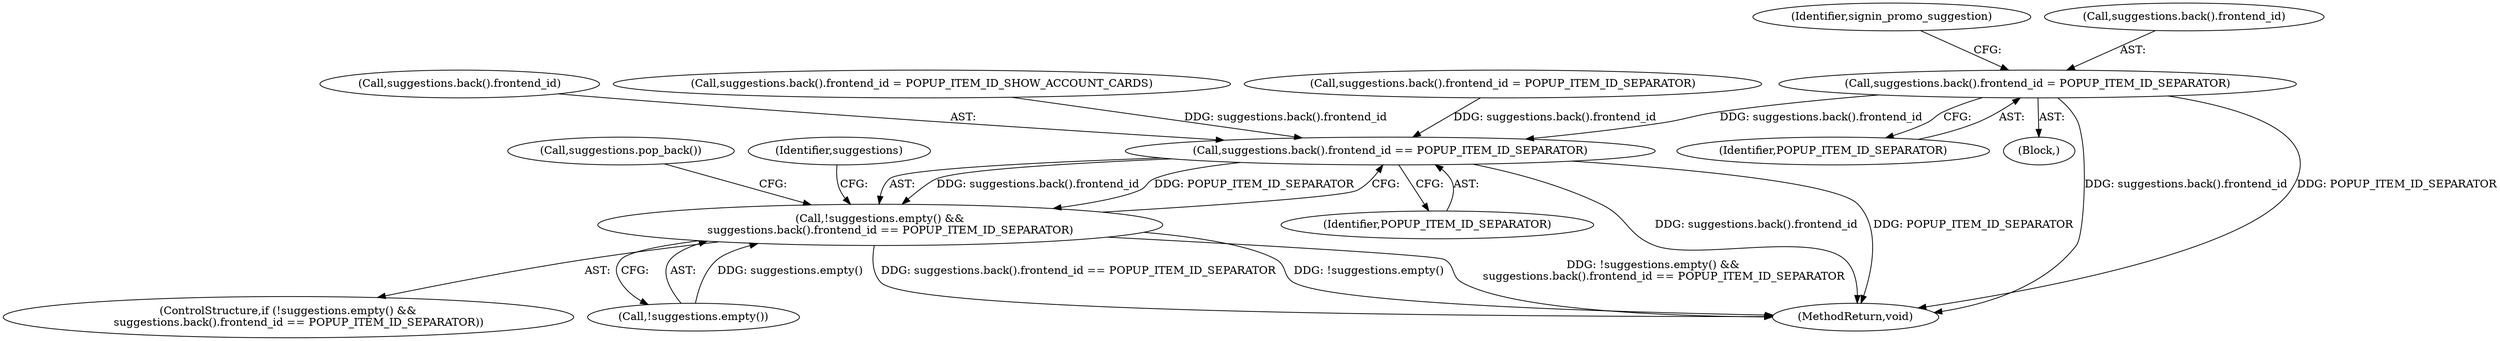 digraph "1_Chrome_f2d26633cbd50735ac2af30436888b71ac0abad3_4@del" {
"1000206" [label="(Call,suggestions.back().frontend_id = POPUP_ITEM_ID_SEPARATOR)"];
"1000225" [label="(Call,suggestions.back().frontend_id == POPUP_ITEM_ID_SEPARATOR)"];
"1000222" [label="(Call,!suggestions.empty() &&\n      suggestions.back().frontend_id == POPUP_ITEM_ID_SEPARATOR)"];
"1000226" [label="(Call,suggestions.back().frontend_id)"];
"1000229" [label="(Identifier,POPUP_ITEM_ID_SEPARATOR)"];
"1000221" [label="(ControlStructure,if (!suggestions.empty() &&\n      suggestions.back().frontend_id == POPUP_ITEM_ID_SEPARATOR))"];
"1000206" [label="(Call,suggestions.back().frontend_id = POPUP_ITEM_ID_SEPARATOR)"];
"1000210" [label="(Identifier,POPUP_ITEM_ID_SEPARATOR)"];
"1000222" [label="(Call,!suggestions.empty() &&\n      suggestions.back().frontend_id == POPUP_ITEM_ID_SEPARATOR)"];
"1000225" [label="(Call,suggestions.back().frontend_id == POPUP_ITEM_ID_SEPARATOR)"];
"1000223" [label="(Call,!suggestions.empty())"];
"1000231" [label="(Call,suggestions.pop_back())"];
"1000203" [label="(Block,)"];
"1000214" [label="(Identifier,signin_promo_suggestion)"];
"1000179" [label="(Call,suggestions.back().frontend_id = POPUP_ITEM_ID_SHOW_ACCOUNT_CARDS)"];
"1000234" [label="(Identifier,suggestions)"];
"1000124" [label="(Call,suggestions.back().frontend_id = POPUP_ITEM_ID_SEPARATOR)"];
"1000253" [label="(MethodReturn,void)"];
"1000207" [label="(Call,suggestions.back().frontend_id)"];
"1000206" -> "1000203"  [label="AST: "];
"1000206" -> "1000210"  [label="CFG: "];
"1000207" -> "1000206"  [label="AST: "];
"1000210" -> "1000206"  [label="AST: "];
"1000214" -> "1000206"  [label="CFG: "];
"1000206" -> "1000253"  [label="DDG: suggestions.back().frontend_id"];
"1000206" -> "1000253"  [label="DDG: POPUP_ITEM_ID_SEPARATOR"];
"1000206" -> "1000225"  [label="DDG: suggestions.back().frontend_id"];
"1000225" -> "1000222"  [label="AST: "];
"1000225" -> "1000229"  [label="CFG: "];
"1000226" -> "1000225"  [label="AST: "];
"1000229" -> "1000225"  [label="AST: "];
"1000222" -> "1000225"  [label="CFG: "];
"1000225" -> "1000253"  [label="DDG: suggestions.back().frontend_id"];
"1000225" -> "1000253"  [label="DDG: POPUP_ITEM_ID_SEPARATOR"];
"1000225" -> "1000222"  [label="DDG: suggestions.back().frontend_id"];
"1000225" -> "1000222"  [label="DDG: POPUP_ITEM_ID_SEPARATOR"];
"1000124" -> "1000225"  [label="DDG: suggestions.back().frontend_id"];
"1000179" -> "1000225"  [label="DDG: suggestions.back().frontend_id"];
"1000222" -> "1000221"  [label="AST: "];
"1000222" -> "1000223"  [label="CFG: "];
"1000223" -> "1000222"  [label="AST: "];
"1000231" -> "1000222"  [label="CFG: "];
"1000234" -> "1000222"  [label="CFG: "];
"1000222" -> "1000253"  [label="DDG: suggestions.back().frontend_id == POPUP_ITEM_ID_SEPARATOR"];
"1000222" -> "1000253"  [label="DDG: !suggestions.empty()"];
"1000222" -> "1000253"  [label="DDG: !suggestions.empty() &&\n      suggestions.back().frontend_id == POPUP_ITEM_ID_SEPARATOR"];
"1000223" -> "1000222"  [label="DDG: suggestions.empty()"];
}
